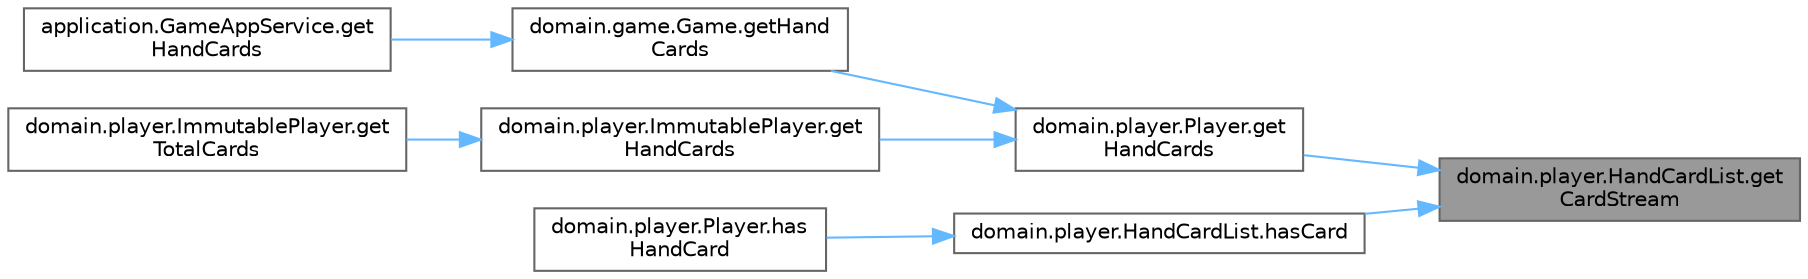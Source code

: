 digraph "domain.player.HandCardList.getCardStream"
{
 // LATEX_PDF_SIZE
  bgcolor="transparent";
  edge [fontname=Helvetica,fontsize=10,labelfontname=Helvetica,labelfontsize=10];
  node [fontname=Helvetica,fontsize=10,shape=box,height=0.2,width=0.4];
  rankdir="RL";
  Node1 [id="Node000001",label="domain.player.HandCardList.get\lCardStream",height=0.2,width=0.4,color="gray40", fillcolor="grey60", style="filled", fontcolor="black",tooltip=" "];
  Node1 -> Node2 [id="edge1_Node000001_Node000002",dir="back",color="steelblue1",style="solid",tooltip=" "];
  Node2 [id="Node000002",label="domain.player.Player.get\lHandCards",height=0.2,width=0.4,color="grey40", fillcolor="white", style="filled",URL="$classdomain_1_1player_1_1_player.html#a541dcd07f326c98a7f3f635e193fc892",tooltip=" "];
  Node2 -> Node3 [id="edge2_Node000002_Node000003",dir="back",color="steelblue1",style="solid",tooltip=" "];
  Node3 [id="Node000003",label="domain.game.Game.getHand\lCards",height=0.2,width=0.4,color="grey40", fillcolor="white", style="filled",URL="$classdomain_1_1game_1_1_game.html#a74d046132b8bd2c266644eb1e1b09a44",tooltip="Obtiene las cartas en mano de un jugador."];
  Node3 -> Node4 [id="edge3_Node000003_Node000004",dir="back",color="steelblue1",style="solid",tooltip=" "];
  Node4 [id="Node000004",label="application.GameAppService.get\lHandCards",height=0.2,width=0.4,color="grey40", fillcolor="white", style="filled",URL="$classapplication_1_1_game_app_service.html#aae193f174f11553e87d0bbfca59dab39",tooltip="Recupera las cartas en mano de un jugador específico a partir de su UUID."];
  Node2 -> Node5 [id="edge4_Node000002_Node000005",dir="back",color="steelblue1",style="solid",tooltip=" "];
  Node5 [id="Node000005",label="domain.player.ImmutablePlayer.get\lHandCards",height=0.2,width=0.4,color="grey40", fillcolor="white", style="filled",URL="$classdomain_1_1player_1_1_immutable_player.html#a31d3e5dc9b070b7450a438ba1b82b0a2",tooltip=" "];
  Node5 -> Node6 [id="edge5_Node000005_Node000006",dir="back",color="steelblue1",style="solid",tooltip=" "];
  Node6 [id="Node000006",label="domain.player.ImmutablePlayer.get\lTotalCards",height=0.2,width=0.4,color="grey40", fillcolor="white", style="filled",URL="$classdomain_1_1player_1_1_immutable_player.html#a5479e6ac16014343281f0bf14f5bfddd",tooltip=" "];
  Node1 -> Node7 [id="edge6_Node000001_Node000007",dir="back",color="steelblue1",style="solid",tooltip=" "];
  Node7 [id="Node000007",label="domain.player.HandCardList.hasCard",height=0.2,width=0.4,color="grey40", fillcolor="white", style="filled",URL="$classdomain_1_1player_1_1_hand_card_list.html#acade787f386af468618529d39a833b11",tooltip=" "];
  Node7 -> Node8 [id="edge7_Node000007_Node000008",dir="back",color="steelblue1",style="solid",tooltip=" "];
  Node8 [id="Node000008",label="domain.player.Player.has\lHandCard",height=0.2,width=0.4,color="grey40", fillcolor="white", style="filled",URL="$classdomain_1_1player_1_1_player.html#a99209271043f5332e645e37af40fce51",tooltip=" "];
}

